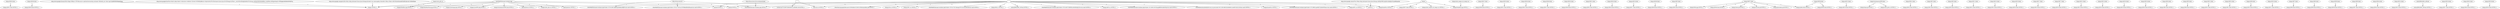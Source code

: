digraph {
node139 [label="/temps/3IF51.html HTTP/1.1"];
node137 [label="/temps/3IF50.html HTTP/1.1"];
node136 [label="temps/3IF49.html"];
node135 [label="http://www.google.com/url?sa=D&q=http://intranet-if.insa-lyon.fr/&usg=AFQjCNHV-gCqPo-huDqFpvtCum8KGpr5JQ"];
node128 [label="/temps/3IF48.html HTTP/1.1"];
node127 [label="temps/3IF47.html"];
node87 [label="http://www.google.fr/url?sa=t&rct=j&q=&esrc=s&source=web&cd=2&ved=0CDIQFjAB&url=http%3A%2F%2Fintranet-if.insa-lyon.fr%2Ftemps%2F&ei=_wxLUKCwEMaJhQe08oCYCw&usg=AFQjCNEWrHsRdIlhli_31qYl94w-yMCjpw&sig2=eTdZgqmz8aDAi5eiWxEP1g"];
node45 [label="/temps/3IF21.html HTTP/1.1"];
node106 [label="/temps/3IF41.html HTTP/1.1"];
node46 [label="-"];
node44 [label="temps/3IF20.html"];
node43 [label="/temps/FondInsa.jpg HTTP/1.1"];
node134 [label="/temps/3IF47.html HTTP/1.1"];
node121 [label="temps/3IF45.html"];
node122 [label="/temps/3IF46.html HTTP/1.1"];
node41 [label="/temps/3IF52.html HTTP/1.1"];
node131 [label="temps/3IF43.html"];
node36 [label="/temps/4IF17.html HTTP/1.1"];
node133 [label="temps/3IF46.html"];
node130 [label="/temps/3IF49.html HTTP/1.1"];
node111 [label="temps/3IF3.html"];
node78 [label="/temps/suivant.gif HTTP/1.1"];
node112 [label="/temps/3IF4.html HTTP/1.1"];
node34 [label="/SiteWebIF/Intranet-etudiant.php?ticket=ST-341682-RjfRTgziibddmotBJFlo-dsi-vm03 HTTP/1.1"];
node33 [label="/SiteWebIF/Intranet-etudiant.php?ticket=ST-341756-DczU0T0lBaIDbMQFeya6-dsi-vm03 HTTP/1.1"];
node47 [label="/temps/GO.ics HTTP/1.1"];
node129 [label="temps/3IF48.html"];
node80 [label="/temps/precedent.gif HTTP/1.1"];
node32 [label="http://if.insa-lyon.fr/"];
node73 [label="/temps/4IF16.html HTTP/1.1"];
node42 [label="temps/style_emploi_du_temps.css"];
node55 [label="/temps/3IF1.ics HTTP/1.1"];
node113 [label="SiteWebIF/Intranet-etudiant.php"];
node81 [label="/temps/index.html HTTP/1.1"];
node38 [label="/temps/loupe.gif HTTP/1.1"];
node109 [label="temps/3IF41.html"];
node29 [label="/temps/3IF2.html HTTP/1.1"];
node138 [label="temps/3IF50.html"];
node68 [label="/temps/3IF3.html HTTP/1.1"];
node117 [label="/stages/bandeauFinal.jpg HTTP/1.1"];
node12 [label="temps/3IF11.html"];
node114 [label="/permanences HTTP/1.1"];
node23 [label="/temps/3IF14.html HTTP/1.1"];
node85 [label="temps/4IF19.html"];
node88 [label="temps/4IF17.html"];
node7 [label="/temps/3IF18.html HTTP/1.1"];
node11 [label="/temps/3IF13.html HTTP/1.1"];
node67 [label="temps/3IF2.html"];
node9 [label="/temps/3IF16.html HTTP/1.1"];
node83 [label="temps/4IF18.html"];
node4 [label="temps/3IF19.html"];
node8 [label="temps/3IF15.html"];
node5 [label="/temps/3IF20.html HTTP/1.1"];
node101 [label="temps/3IF4.html"];
node58 [label="/SiteWebIF/Intranet-etudiant.php?ticket=ST-341762-04emqA7WUc610oS36G5B-dsi-vm03 HTTP/1.1"];
node27 [label="/temps/3IF6.html HTTP/1.1"];
node2 [label="temps/3IF21.html"];
node1 [label="/temps/ HTTP/1.1"];
node10 [label="temps/3IF12.html"];
node21 [label="/SiteWebIF/Intranet-etudiant.php HTTP/1.1"];
node77 [label="/temps/INSA.jpg HTTP/1.1"];
node50 [label="/favicon.ico HTTP/1.1"];
node48 [label="/SiteWebIF/Intranet-etudiant.php?ticket=ST-18983-qoy9blUTrJiM4PYIhncG-dsi-vm04 HTTP/1.1"];
node95 [label="/stages/FondInsa.jpg HTTP/1.1"];
node13 [label="/temps/3IF12.html HTTP/1.1"];
node57 [label="/ HTTP/1.1"];
node56 [label="/notesif HTTP/1.1"];
node30 [label="temps/3IF52.html"];
node16 [label="temps/3IF9.html"];
node15 [label="/temps/3IF11.html HTTP/1.1"];
node54 [label="/temps/4IF1.ics HTTP/1.1"];
node24 [label="temps/3IF7.html"];
node22 [label="temps/3IF13.html"];
node53 [label="/chercheurs/gcaplat/Resume%20Modeles%20&%20Metamodeles.pdf HTTP/1.1"];
node49 [label="/temps/InsaIF.ico HTTP/1.1"];
node82 [label="/temps/3IF38.html HTTP/1.1"];
node104 [label="/temps/3IF40.html HTTP/1.1"];
node17 [label="/temps/3IF10.html HTTP/1.1"];
node3 [label="/temps/3IF22.html HTTP/1.1"];
node110 [label="/temps/3IF42.html HTTP/1.1"];
node26 [label="temps/3IF5.html"];
node18 [label="temps/3IF8.html"];
node28 [label="temps/3IF1.html"];
node59 [label="/temps/MK.ics HTTP/1.1"];
node39 [label="/temps/style_pfe.css HTTP/1.1"];
node60 [label="/notesif/RSS/RSS_3IF.xml HTTP/1.1"];
node51 [label="/SiteWebIF/Intranet-etudiant.php?ticket=ST-341667-KHlNEzic9e5btb4JQ1Nw-dsi-vm03 HTTP/1.1"];
node61 [label="/temps/4IF3.ics HTTP/1.1"];
node14 [label="temps/3IF10.html"];
node62 [label="/notesif/ HTTP/1.1"];
node63 [label="/SiteWebIF/Intranet-etudiant.php?ticket=ST-19003-iWUXxygHfEPoGzBotWq0-dsi-vm04 HTTP/1.1"];
node64 [label="/cas/themes/insa/media/favicon.ico;jsessionid=6C120D16B32E4D680912A30FC5D22C3F.dsi-vm03 HTTP/1.1"];
node65 [label="temps/3IF38.html"];
node92 [label="temps/3IF6.html"];
node0 [label="http://www.google.com/gwt/x?hl=fr&u=http://intranet-if.insa-lyon.fr/temps/&client=ms-samsung&q=IntraNet+if&sa=X&ei=ixFLUKzxAYazhAeFh4HICA&ved=0CB4QFjAA"];
node100 [label="/cache/caa37016007b56628f231acfd3d91188 HTTP/1.1"];
node52 [label="/stages/InsaIF.ico HTTP/1.1"];
node66 [label="/temps/3IF39.html HTTP/1.1"];
node69 [label="temps/"];
node19 [label="/temps/3IF9.html HTTP/1.1"];
node102 [label="/temps/3IF5.html HTTP/1.1"];
node70 [label="/temps/3IF37.html HTTP/1.1"];
node75 [label="/temps/3IF45.html HTTP/1.1"];
node125 [label="temps/3IF14.html"];
node6 [label="temps/3IF17.html"];
node74 [label="temps/3IF44.html"];
node79 [label="/temps/choix.gif HTTP/1.1"];
node20 [label="http://if.insa-lyon.fr/vie-etudiante/laedi"];
node84 [label="/temps/4IF19.html HTTP/1.1"];
node86 [label="/temps/4IF20.html HTTP/1.1"];
node35 [label="temps/4IF16.html"];
node105 [label="temps/3IF40.html"];
node107 [label="notesif/RSS/RSS_4IF.xml"];
node90 [label="temps/3IF16.html"];
node89 [label="/temps/4IF18.html HTTP/1.1"];
node91 [label="/temps/3IF17.html HTTP/1.1"];
node94 [label="stages/style_pfe.css"];
node40 [label="temps/3IF51.html"];
node37 [label="temps/SoutenancesPFE.html"];
node76 [label="temps/3IF37.html"];
node120 [label="/stages/Listestage.php HTTP/1.1"];
node96 [label="http://www.google.fr/search?hl=fr&gl=FR&ie=UTF-8&source=android-browser&q=intranet+if&redir_esc=&ei=ng1LUJe9KIGf0QXdg4HoAg"];
node97 [label="temps/3IF42.html"];
node72 [label="temps/4IF15.html"];
node98 [label="/temps/3IF43.html HTTP/1.1"];
node99 [label=""];
node116 [label="/stages/ListePFE.php HTTP/1.1"];
node123 [label="temps/3IF18.html"];
node103 [label="temps/3IF39.html"];
node31 [label="/temps/3IF1.html HTTP/1.1"];
node93 [label="/temps/3IF7.html HTTP/1.1"];
node108 [label="/notesif/RSS/RSS_4IF.xml HTTP/1.1"];
node25 [label="/temps/3IF8.html HTTP/1.1"];
node71 [label="/temps/style_emploi_du_temps.css HTTP/1.1"];
node115 [label="/temps/SoutenancesPFE.html HTTP/1.1"];
node132 [label="/temps/3IF44.html HTTP/1.1"];
node118 [label="/permanences/ HTTP/1.1"];
node119 [label="/stages/style_pfe.css HTTP/1.1"];
node124 [label="/temps/3IF19.html HTTP/1.1"];
node126 [label="/temps/3IF15.html HTTP/1.1"];
node0 -> node1 [label="1"];
node2 -> node3 [label="1"];
node4 -> node5 [label="1"];
node6 -> node7 [label="1"];
node8 -> node9 [label="1"];
node10 -> node11 [label="1"];
node12 -> node13 [label="1"];
node14 -> node15 [label="1"];
node16 -> node17 [label="1"];
node18 -> node19 [label="1"];
node20 -> node21 [label="1"];
node22 -> node23 [label="1"];
node24 -> node25 [label="1"];
node26 -> node27 [label="1"];
node28 -> node29 [label="1"];
node30 -> node31 [label="1"];
node32 -> node33 [label="1"];
node32 -> node34 [label="1"];
node32 -> node21 [label="7"];
node35 -> node36 [label="1"];
node37 -> node38 [label="1"];
node37 -> node39 [label="1"];
node40 -> node41 [label="1"];
node42 -> node43 [label="1"];
node44 -> node45 [label="1"];
node46 -> node47 [label="1"];
node46 -> node1 [label="1"];
node46 -> node48 [label="1"];
node46 -> node49 [label="2"];
node46 -> node50 [label="4"];
node46 -> node51 [label="1"];
node46 -> node52 [label="2"];
node46 -> node53 [label="1"];
node46 -> node54 [label="1"];
node46 -> node55 [label="3"];
node46 -> node56 [label="2"];
node46 -> node21 [label="5"];
node46 -> node57 [label="2"];
node46 -> node58 [label="1"];
node46 -> node59 [label="1"];
node46 -> node60 [label="1"];
node46 -> node61 [label="1"];
node46 -> node62 [label="1"];
node46 -> node63 [label="1"];
node46 -> node64 [label="1"];
node65 -> node66 [label="4"];
node67 -> node68 [label="1"];
node69 -> node49 [label="1"];
node69 -> node43 [label="3"];
node69 -> node70 [label="4"];
node69 -> node71 [label="4"];
node72 -> node73 [label="1"];
node74 -> node75 [label="1"];
node76 -> node77 [label="1"];
node76 -> node78 [label="3"];
node76 -> node79 [label="3"];
node76 -> node80 [label="3"];
node76 -> node81 [label="1"];
node76 -> node82 [label="5"];
node83 -> node84 [label="1"];
node85 -> node86 [label="1"];
node87 -> node1 [label="1"];
node88 -> node89 [label="1"];
node90 -> node91 [label="1"];
node92 -> node93 [label="1"];
node94 -> node95 [label="1"];
node96 -> node1 [label="1"];
node97 -> node98 [label="1"];
node99 -> node100 [label="1"];
node99 -> node50 [label="1"];
node101 -> node102 [label="1"];
node103 -> node104 [label="2"];
node103 -> node81 [label="1"];
node105 -> node106 [label="2"];
node107 -> node108 [label="1"];
node109 -> node110 [label="1"];
node111 -> node112 [label="1"];
node113 -> node114 [label="1"];
node113 -> node1 [label="1"];
node113 -> node115 [label="1"];
node113 -> node62 [label="4"];
node113 -> node116 [label="1"];
node113 -> node56 [label="2"];
node113 -> node95 [label="1"];
node113 -> node117 [label="2"];
node113 -> node118 [label="1"];
node113 -> node119 [label="2"];
node113 -> node120 [label="1"];
node121 -> node122 [label="1"];
node123 -> node124 [label="1"];
node125 -> node126 [label="1"];
node127 -> node128 [label="1"];
node129 -> node130 [label="1"];
node131 -> node132 [label="1"];
node133 -> node134 [label="1"];
node135 -> node57 [label="1"];
node136 -> node137 [label="1"];
node138 -> node139 [label="1"];
}